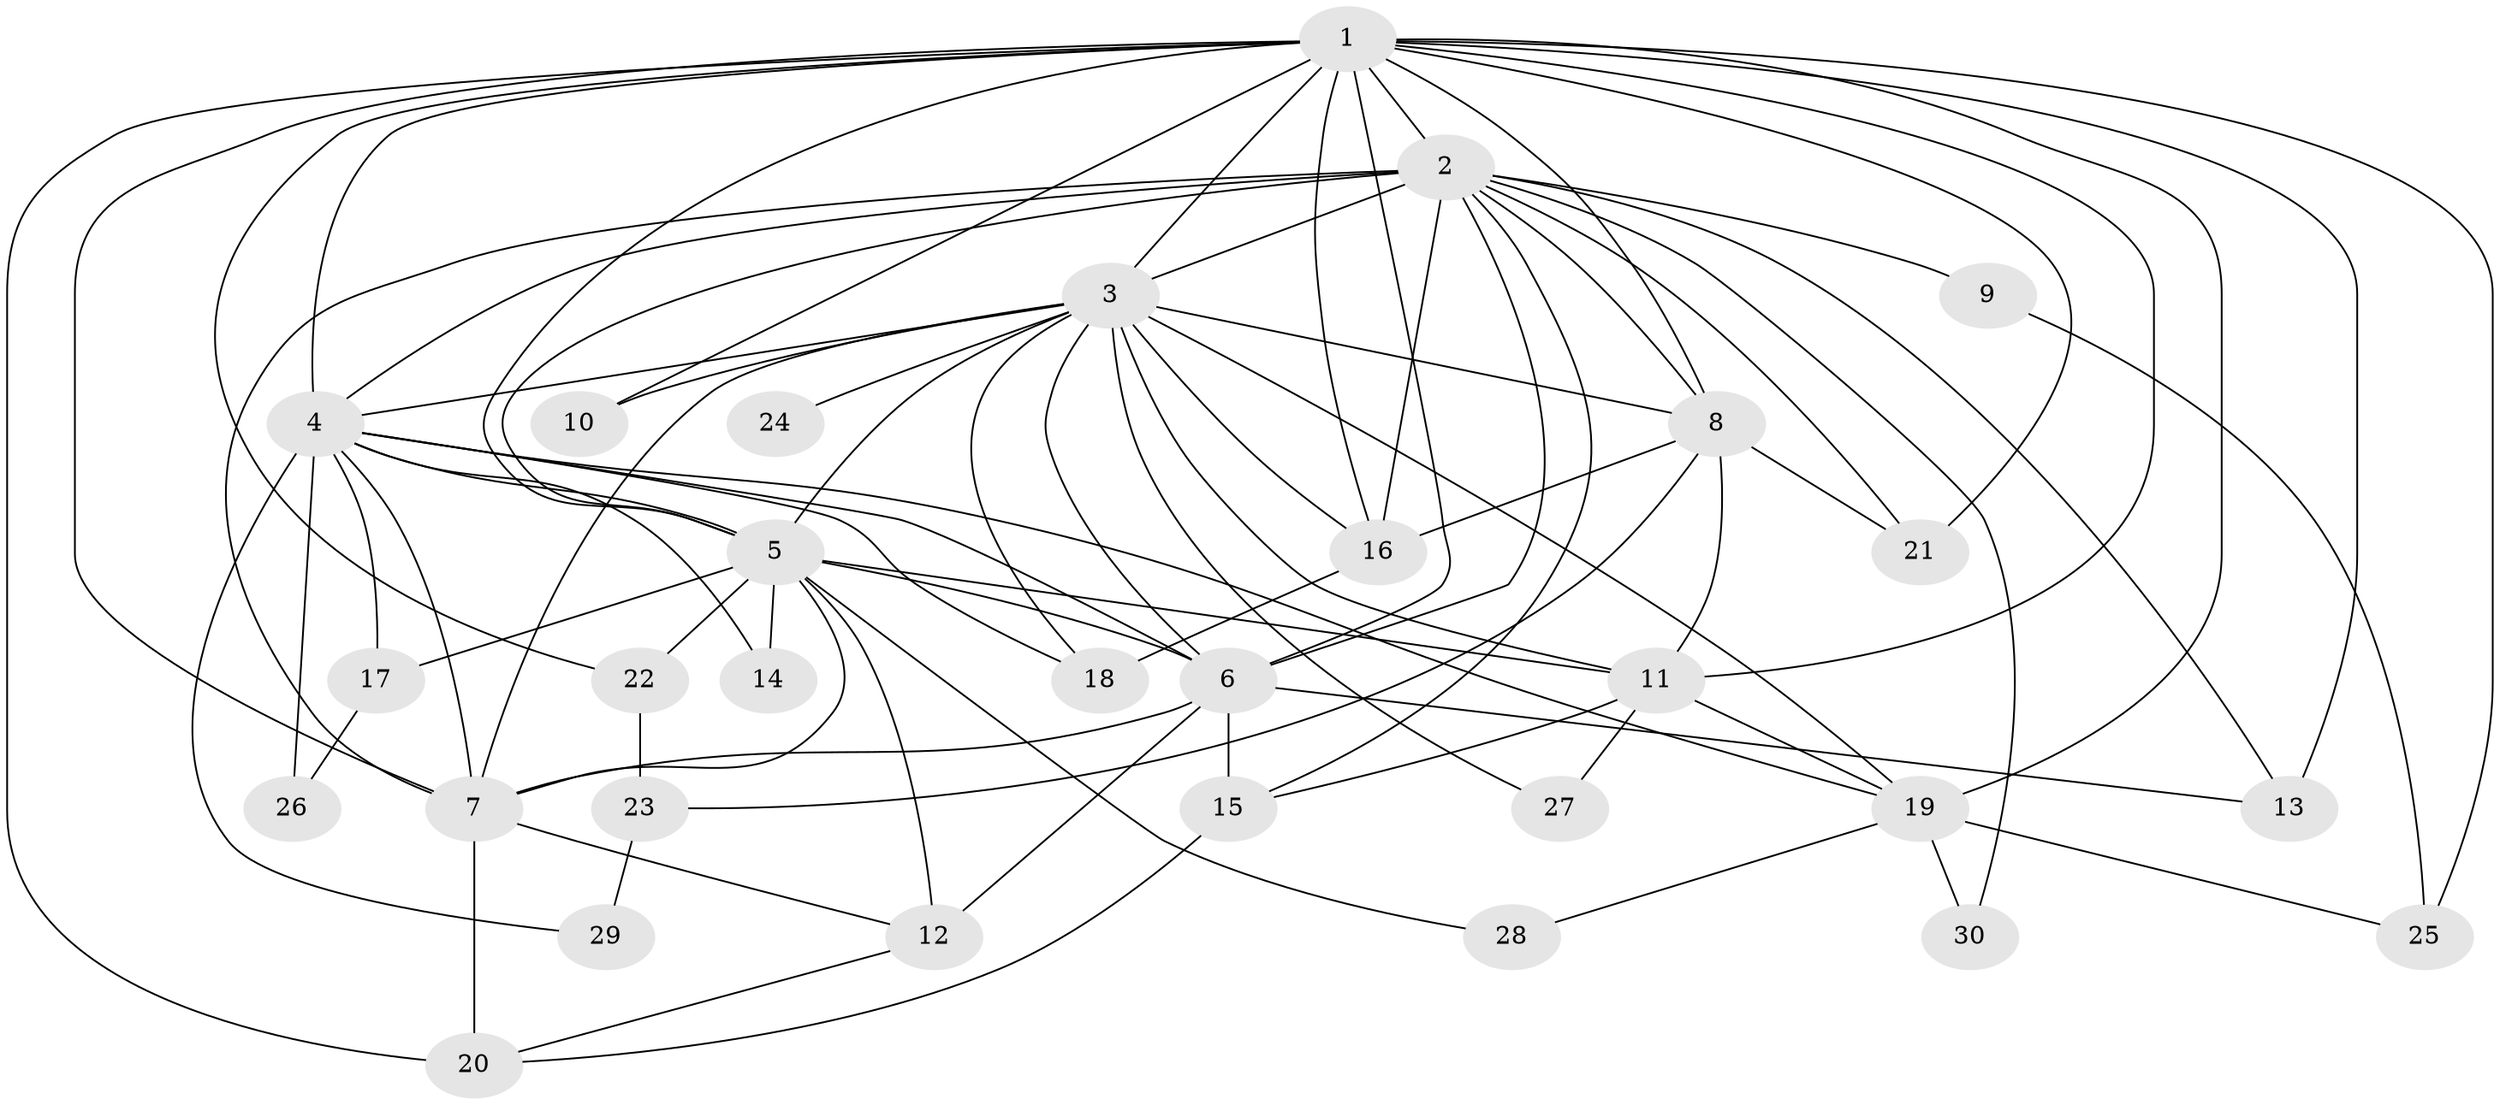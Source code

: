 // original degree distribution, {19: 0.05, 17: 0.03333333333333333, 12: 0.016666666666666666, 13: 0.03333333333333333, 15: 0.03333333333333333, 6: 0.016666666666666666, 3: 0.25, 2: 0.5, 8: 0.016666666666666666, 4: 0.05}
// Generated by graph-tools (version 1.1) at 2025/34/03/09/25 02:34:45]
// undirected, 30 vertices, 80 edges
graph export_dot {
graph [start="1"]
  node [color=gray90,style=filled];
  1;
  2;
  3;
  4;
  5;
  6;
  7;
  8;
  9;
  10;
  11;
  12;
  13;
  14;
  15;
  16;
  17;
  18;
  19;
  20;
  21;
  22;
  23;
  24;
  25;
  26;
  27;
  28;
  29;
  30;
  1 -- 2 [weight=4.0];
  1 -- 3 [weight=2.0];
  1 -- 4 [weight=4.0];
  1 -- 5 [weight=3.0];
  1 -- 6 [weight=3.0];
  1 -- 7 [weight=3.0];
  1 -- 8 [weight=1.0];
  1 -- 10 [weight=1.0];
  1 -- 11 [weight=1.0];
  1 -- 13 [weight=1.0];
  1 -- 16 [weight=1.0];
  1 -- 19 [weight=5.0];
  1 -- 20 [weight=1.0];
  1 -- 21 [weight=1.0];
  1 -- 22 [weight=1.0];
  1 -- 25 [weight=1.0];
  2 -- 3 [weight=3.0];
  2 -- 4 [weight=4.0];
  2 -- 5 [weight=2.0];
  2 -- 6 [weight=2.0];
  2 -- 7 [weight=2.0];
  2 -- 8 [weight=1.0];
  2 -- 9 [weight=2.0];
  2 -- 13 [weight=1.0];
  2 -- 15 [weight=1.0];
  2 -- 16 [weight=1.0];
  2 -- 21 [weight=1.0];
  2 -- 30 [weight=1.0];
  3 -- 4 [weight=2.0];
  3 -- 5 [weight=1.0];
  3 -- 6 [weight=1.0];
  3 -- 7 [weight=1.0];
  3 -- 8 [weight=1.0];
  3 -- 10 [weight=1.0];
  3 -- 11 [weight=1.0];
  3 -- 16 [weight=1.0];
  3 -- 18 [weight=1.0];
  3 -- 19 [weight=1.0];
  3 -- 24 [weight=1.0];
  3 -- 27 [weight=1.0];
  4 -- 5 [weight=2.0];
  4 -- 6 [weight=2.0];
  4 -- 7 [weight=2.0];
  4 -- 14 [weight=1.0];
  4 -- 17 [weight=1.0];
  4 -- 18 [weight=1.0];
  4 -- 19 [weight=1.0];
  4 -- 26 [weight=1.0];
  4 -- 29 [weight=1.0];
  5 -- 6 [weight=1.0];
  5 -- 7 [weight=1.0];
  5 -- 11 [weight=2.0];
  5 -- 12 [weight=1.0];
  5 -- 14 [weight=1.0];
  5 -- 17 [weight=1.0];
  5 -- 22 [weight=1.0];
  5 -- 28 [weight=1.0];
  6 -- 7 [weight=1.0];
  6 -- 12 [weight=2.0];
  6 -- 13 [weight=1.0];
  6 -- 15 [weight=2.0];
  7 -- 12 [weight=1.0];
  7 -- 20 [weight=4.0];
  8 -- 11 [weight=1.0];
  8 -- 16 [weight=1.0];
  8 -- 21 [weight=1.0];
  8 -- 23 [weight=1.0];
  9 -- 25 [weight=1.0];
  11 -- 15 [weight=1.0];
  11 -- 19 [weight=2.0];
  11 -- 27 [weight=1.0];
  12 -- 20 [weight=1.0];
  15 -- 20 [weight=1.0];
  16 -- 18 [weight=1.0];
  17 -- 26 [weight=1.0];
  19 -- 25 [weight=1.0];
  19 -- 28 [weight=1.0];
  19 -- 30 [weight=1.0];
  22 -- 23 [weight=1.0];
  23 -- 29 [weight=1.0];
}
